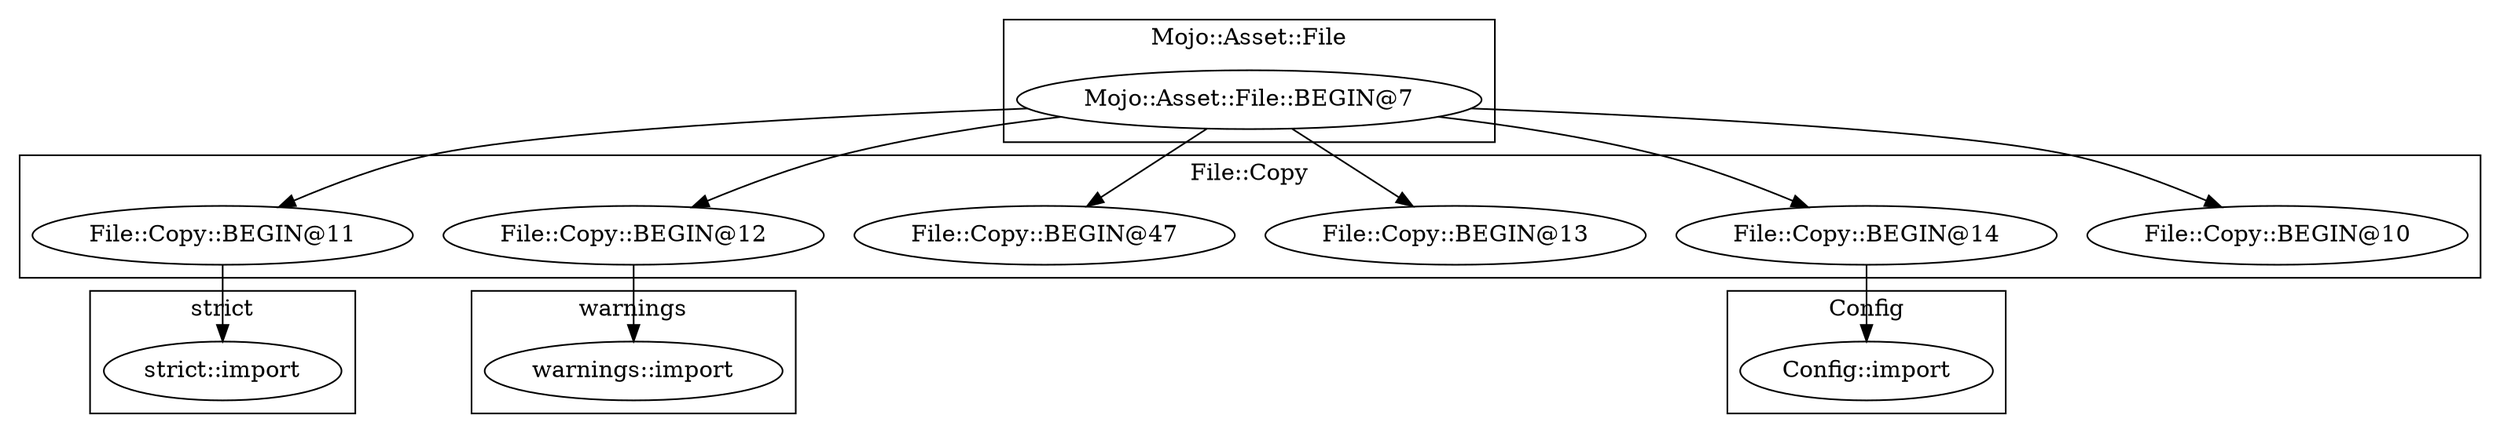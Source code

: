 digraph {
graph [overlap=false]
subgraph cluster_Config {
	label="Config";
	"Config::import";
}
subgraph cluster_warnings {
	label="warnings";
	"warnings::import";
}
subgraph cluster_strict {
	label="strict";
	"strict::import";
}
subgraph cluster_File_Copy {
	label="File::Copy";
	"File::Copy::BEGIN@10";
	"File::Copy::BEGIN@11";
	"File::Copy::BEGIN@13";
	"File::Copy::BEGIN@47";
	"File::Copy::BEGIN@12";
	"File::Copy::BEGIN@14";
}
subgraph cluster_Mojo_Asset_File {
	label="Mojo::Asset::File";
	"Mojo::Asset::File::BEGIN@7";
}
"Mojo::Asset::File::BEGIN@7" -> "File::Copy::BEGIN@47";
"File::Copy::BEGIN@14" -> "Config::import";
"Mojo::Asset::File::BEGIN@7" -> "File::Copy::BEGIN@11";
"Mojo::Asset::File::BEGIN@7" -> "File::Copy::BEGIN@13";
"File::Copy::BEGIN@12" -> "warnings::import";
"Mojo::Asset::File::BEGIN@7" -> "File::Copy::BEGIN@14";
"Mojo::Asset::File::BEGIN@7" -> "File::Copy::BEGIN@12";
"Mojo::Asset::File::BEGIN@7" -> "File::Copy::BEGIN@10";
"File::Copy::BEGIN@11" -> "strict::import";
}
